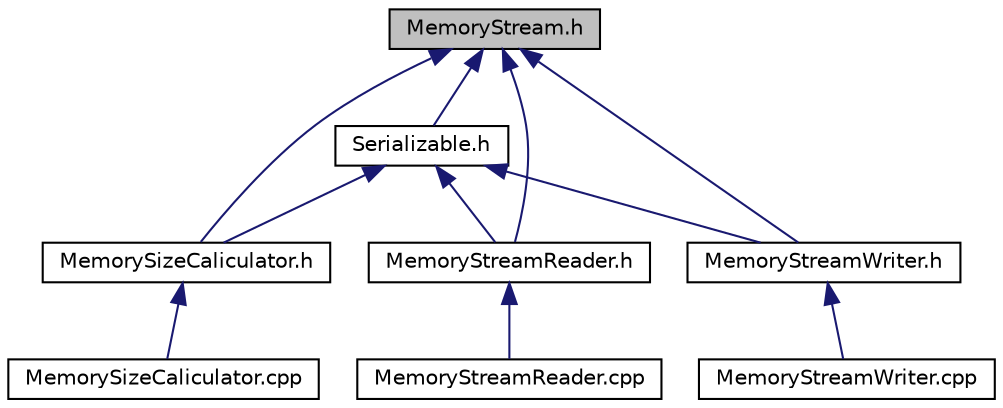 digraph "MemoryStream.h"
{
  edge [fontname="Helvetica",fontsize="10",labelfontname="Helvetica",labelfontsize="10"];
  node [fontname="Helvetica",fontsize="10",shape=record];
  Node2 [label="MemoryStream.h",height=0.2,width=0.4,color="black", fillcolor="grey75", style="filled", fontcolor="black"];
  Node2 -> Node3 [dir="back",color="midnightblue",fontsize="10",style="solid",fontname="Helvetica"];
  Node3 [label="Serializable.h",height=0.2,width=0.4,color="black", fillcolor="white", style="filled",URL="$_serializable_8h.html"];
  Node3 -> Node4 [dir="back",color="midnightblue",fontsize="10",style="solid",fontname="Helvetica"];
  Node4 [label="MemorySizeCaliculator.h",height=0.2,width=0.4,color="black", fillcolor="white", style="filled",URL="$_memory_size_caliculator_8h.html"];
  Node4 -> Node5 [dir="back",color="midnightblue",fontsize="10",style="solid",fontname="Helvetica"];
  Node5 [label="MemorySizeCaliculator.cpp",height=0.2,width=0.4,color="black", fillcolor="white", style="filled",URL="$_memory_size_caliculator_8cpp.html"];
  Node3 -> Node6 [dir="back",color="midnightblue",fontsize="10",style="solid",fontname="Helvetica"];
  Node6 [label="MemoryStreamReader.h",height=0.2,width=0.4,color="black", fillcolor="white", style="filled",URL="$_memory_stream_reader_8h.html"];
  Node6 -> Node7 [dir="back",color="midnightblue",fontsize="10",style="solid",fontname="Helvetica"];
  Node7 [label="MemoryStreamReader.cpp",height=0.2,width=0.4,color="black", fillcolor="white", style="filled",URL="$_memory_stream_reader_8cpp.html"];
  Node3 -> Node8 [dir="back",color="midnightblue",fontsize="10",style="solid",fontname="Helvetica"];
  Node8 [label="MemoryStreamWriter.h",height=0.2,width=0.4,color="black", fillcolor="white", style="filled",URL="$_memory_stream_writer_8h.html"];
  Node8 -> Node9 [dir="back",color="midnightblue",fontsize="10",style="solid",fontname="Helvetica"];
  Node9 [label="MemoryStreamWriter.cpp",height=0.2,width=0.4,color="black", fillcolor="white", style="filled",URL="$_memory_stream_writer_8cpp.html"];
  Node2 -> Node4 [dir="back",color="midnightblue",fontsize="10",style="solid",fontname="Helvetica"];
  Node2 -> Node6 [dir="back",color="midnightblue",fontsize="10",style="solid",fontname="Helvetica"];
  Node2 -> Node8 [dir="back",color="midnightblue",fontsize="10",style="solid",fontname="Helvetica"];
}
